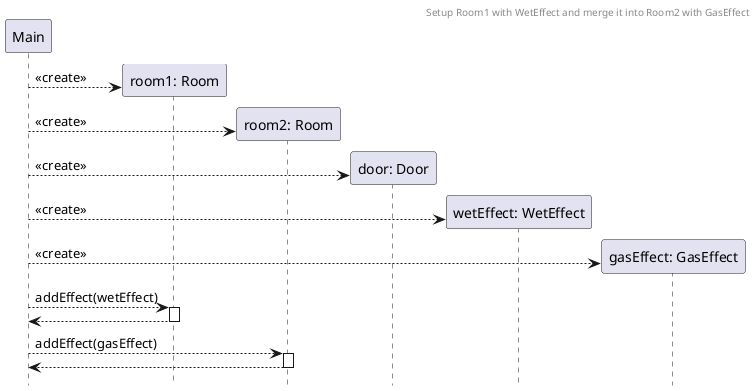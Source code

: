@startuml RoomsMergeWithWetAndGas
header Setup Room1 with WetEffect and merge it into Room2 with GasEffect
hide footbox

participant M as "Main"

create R1 as "room1: Room"
M --> R1 : <<create>>

create R2 as "room2: Room"
M --> R2 : <<create>>

create D as "door: Door"
M --> D : <<create>>



create W as "wetEffect: WetEffect"
M --> W : <<create>>

create G as "gasEffect: GasEffect"
M --> G : <<create>>

M --> R1 ++: addEffect(wetEffect)
return
M --> R2 ++: addEffect(gasEffect)
return

@enduml
